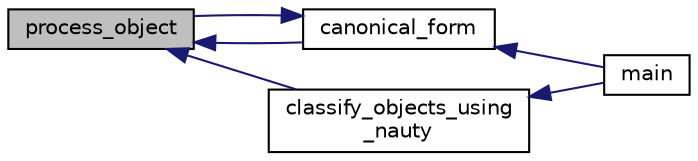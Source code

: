 digraph "process_object"
{
  edge [fontname="Helvetica",fontsize="10",labelfontname="Helvetica",labelfontsize="10"];
  node [fontname="Helvetica",fontsize="10",shape=record];
  rankdir="LR";
  Node809 [label="process_object",height=0.2,width=0.4,color="black", fillcolor="grey75", style="filled", fontcolor="black"];
  Node809 -> Node810 [dir="back",color="midnightblue",fontsize="10",style="solid",fontname="Helvetica"];
  Node810 [label="canonical_form",height=0.2,width=0.4,color="black", fillcolor="white", style="filled",URL="$d0/de6/projective__space__main_8_c.html#a5f0f6b71cd402c5b41240c420e533e60"];
  Node810 -> Node811 [dir="back",color="midnightblue",fontsize="10",style="solid",fontname="Helvetica"];
  Node811 [label="main",height=0.2,width=0.4,color="black", fillcolor="white", style="filled",URL="$d0/de6/projective__space__main_8_c.html#a3c04138a5bfe5d72780bb7e82a18e627"];
  Node810 -> Node809 [dir="back",color="midnightblue",fontsize="10",style="solid",fontname="Helvetica"];
  Node809 -> Node812 [dir="back",color="midnightblue",fontsize="10",style="solid",fontname="Helvetica"];
  Node812 [label="classify_objects_using\l_nauty",height=0.2,width=0.4,color="black", fillcolor="white", style="filled",URL="$d0/de6/projective__space__main_8_c.html#a32275eacc4bdda93b2b34c2a9217a088"];
  Node812 -> Node811 [dir="back",color="midnightblue",fontsize="10",style="solid",fontname="Helvetica"];
}
